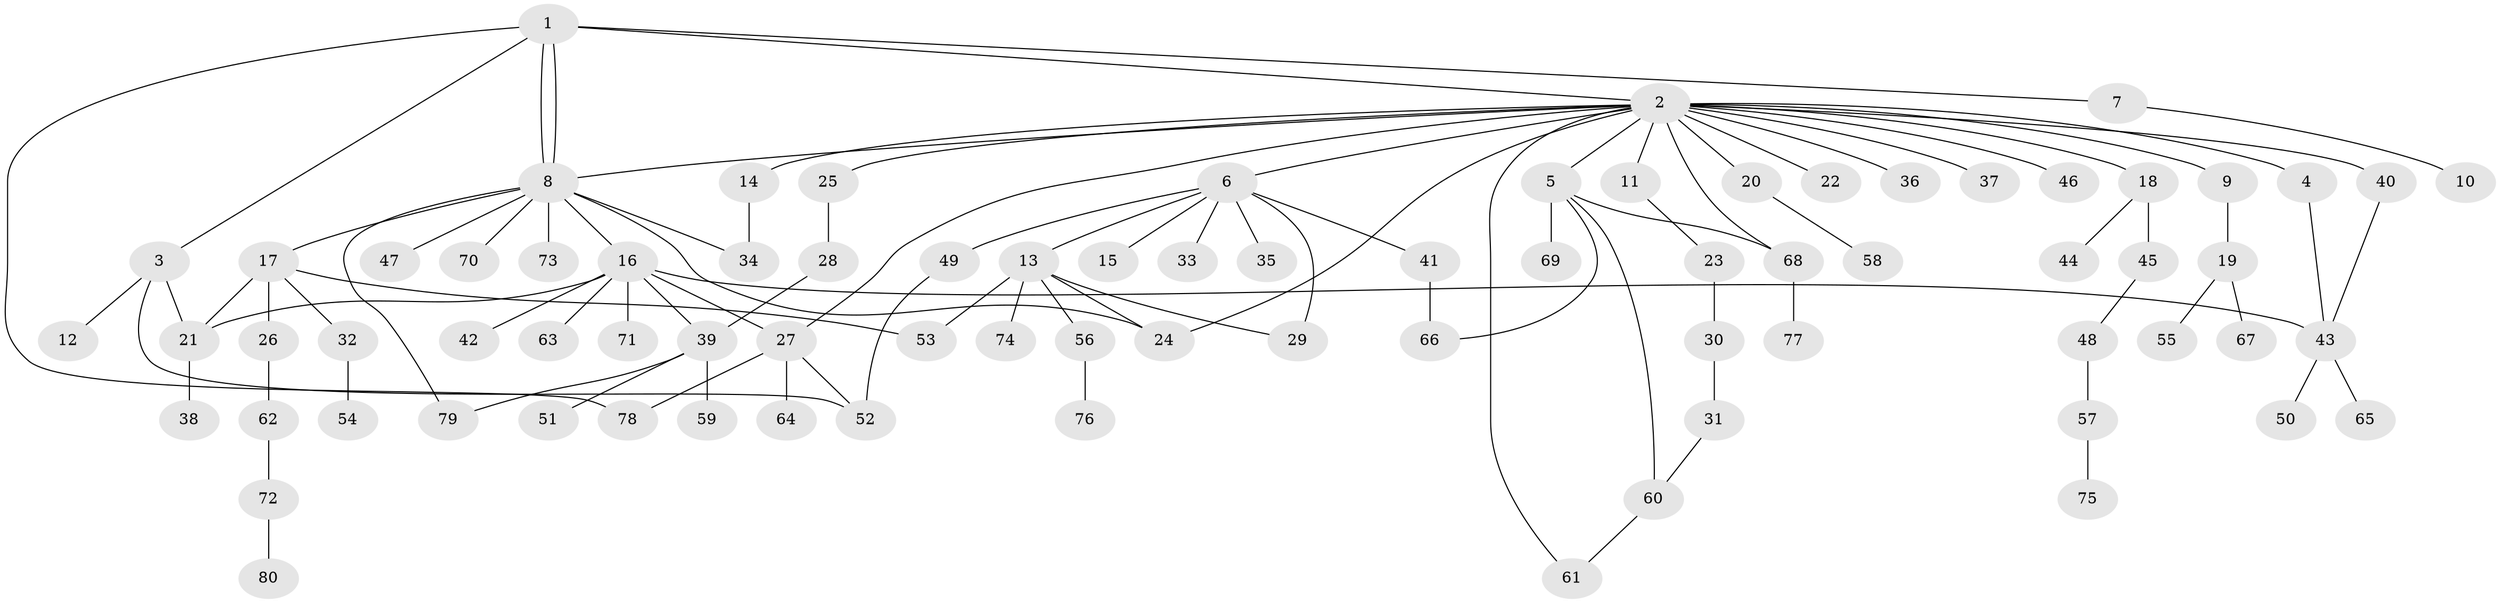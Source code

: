 // coarse degree distribution, {1: 0.3125, 5: 0.09375, 2: 0.28125, 16: 0.03125, 3: 0.125, 4: 0.09375, 6: 0.03125, 7: 0.03125}
// Generated by graph-tools (version 1.1) at 2025/36/03/04/25 23:36:40]
// undirected, 80 vertices, 100 edges
graph export_dot {
  node [color=gray90,style=filled];
  1;
  2;
  3;
  4;
  5;
  6;
  7;
  8;
  9;
  10;
  11;
  12;
  13;
  14;
  15;
  16;
  17;
  18;
  19;
  20;
  21;
  22;
  23;
  24;
  25;
  26;
  27;
  28;
  29;
  30;
  31;
  32;
  33;
  34;
  35;
  36;
  37;
  38;
  39;
  40;
  41;
  42;
  43;
  44;
  45;
  46;
  47;
  48;
  49;
  50;
  51;
  52;
  53;
  54;
  55;
  56;
  57;
  58;
  59;
  60;
  61;
  62;
  63;
  64;
  65;
  66;
  67;
  68;
  69;
  70;
  71;
  72;
  73;
  74;
  75;
  76;
  77;
  78;
  79;
  80;
  1 -- 2;
  1 -- 3;
  1 -- 7;
  1 -- 8;
  1 -- 8;
  1 -- 78;
  2 -- 4;
  2 -- 5;
  2 -- 6;
  2 -- 8;
  2 -- 9;
  2 -- 11;
  2 -- 14;
  2 -- 18;
  2 -- 20;
  2 -- 22;
  2 -- 24;
  2 -- 25;
  2 -- 27;
  2 -- 36;
  2 -- 37;
  2 -- 40;
  2 -- 46;
  2 -- 61;
  2 -- 68;
  3 -- 12;
  3 -- 21;
  3 -- 52;
  4 -- 43;
  5 -- 60;
  5 -- 66;
  5 -- 68;
  5 -- 69;
  6 -- 13;
  6 -- 15;
  6 -- 29;
  6 -- 33;
  6 -- 35;
  6 -- 41;
  6 -- 49;
  7 -- 10;
  8 -- 16;
  8 -- 17;
  8 -- 24;
  8 -- 34;
  8 -- 47;
  8 -- 70;
  8 -- 73;
  8 -- 79;
  9 -- 19;
  11 -- 23;
  13 -- 24;
  13 -- 29;
  13 -- 53;
  13 -- 56;
  13 -- 74;
  14 -- 34;
  16 -- 21;
  16 -- 27;
  16 -- 39;
  16 -- 42;
  16 -- 43;
  16 -- 63;
  16 -- 71;
  17 -- 21;
  17 -- 26;
  17 -- 32;
  17 -- 53;
  18 -- 44;
  18 -- 45;
  19 -- 55;
  19 -- 67;
  20 -- 58;
  21 -- 38;
  23 -- 30;
  25 -- 28;
  26 -- 62;
  27 -- 52;
  27 -- 64;
  27 -- 78;
  28 -- 39;
  30 -- 31;
  31 -- 60;
  32 -- 54;
  39 -- 51;
  39 -- 59;
  39 -- 79;
  40 -- 43;
  41 -- 66;
  43 -- 50;
  43 -- 65;
  45 -- 48;
  48 -- 57;
  49 -- 52;
  56 -- 76;
  57 -- 75;
  60 -- 61;
  62 -- 72;
  68 -- 77;
  72 -- 80;
}
